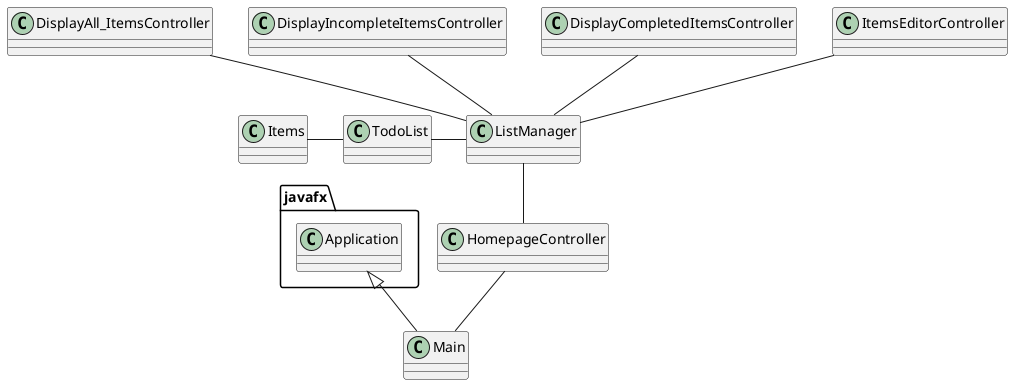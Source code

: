 @startuml
class DisplayAll_ItemsController{
}
class DisplayIncompleteItemsController{
}
class DisplayCompletedItemsController{
}
class HomepageController{
}
class Items{
}
class ItemsEditorController{
}
class ListManager{
}
class Main {
}
class TodoList{
}
javafx.Application <|-- Main
HomepageController -- Main
ListManager -- HomepageController
TodoList - ListManager
Items - TodoList
DisplayAll_ItemsController -- ListManager
DisplayCompletedItemsController -- ListManager
DisplayIncompleteItemsController -- ListManager
ItemsEditorController -- ListManager
@enduml